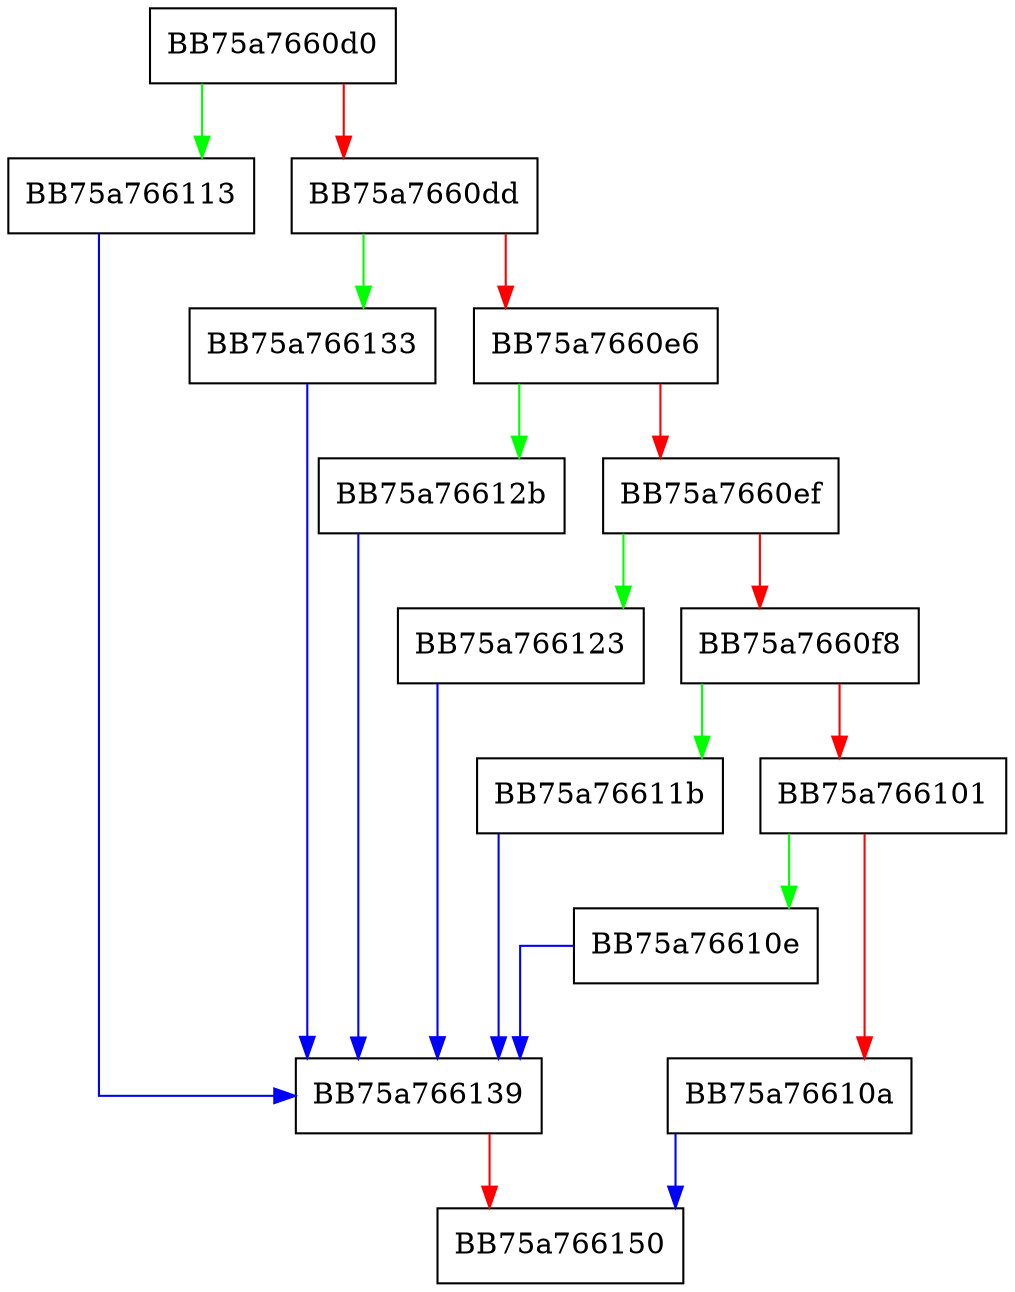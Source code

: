 digraph getPropByHash {
  node [shape="box"];
  graph [splines=ortho];
  BB75a7660d0 -> BB75a766113 [color="green"];
  BB75a7660d0 -> BB75a7660dd [color="red"];
  BB75a7660dd -> BB75a766133 [color="green"];
  BB75a7660dd -> BB75a7660e6 [color="red"];
  BB75a7660e6 -> BB75a76612b [color="green"];
  BB75a7660e6 -> BB75a7660ef [color="red"];
  BB75a7660ef -> BB75a766123 [color="green"];
  BB75a7660ef -> BB75a7660f8 [color="red"];
  BB75a7660f8 -> BB75a76611b [color="green"];
  BB75a7660f8 -> BB75a766101 [color="red"];
  BB75a766101 -> BB75a76610e [color="green"];
  BB75a766101 -> BB75a76610a [color="red"];
  BB75a76610a -> BB75a766150 [color="blue"];
  BB75a76610e -> BB75a766139 [color="blue"];
  BB75a766113 -> BB75a766139 [color="blue"];
  BB75a76611b -> BB75a766139 [color="blue"];
  BB75a766123 -> BB75a766139 [color="blue"];
  BB75a76612b -> BB75a766139 [color="blue"];
  BB75a766133 -> BB75a766139 [color="blue"];
  BB75a766139 -> BB75a766150 [color="red"];
}